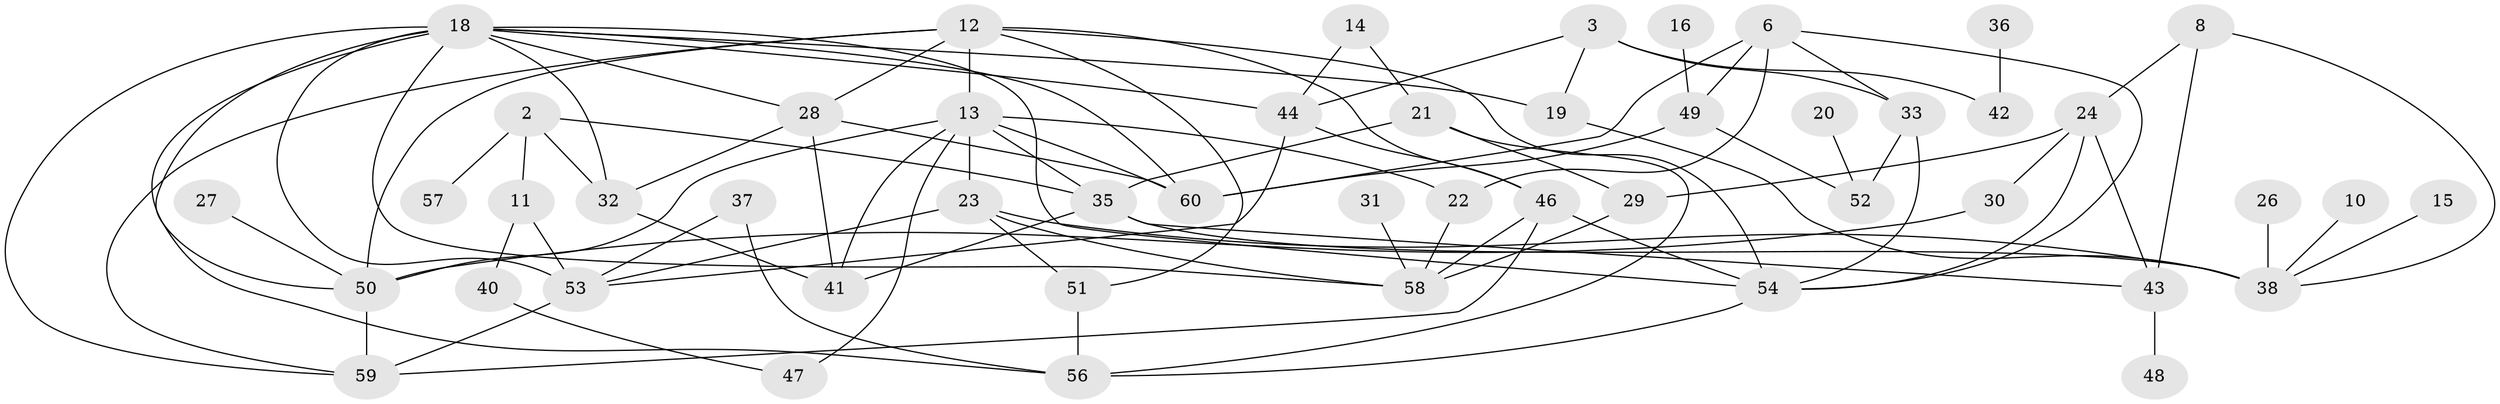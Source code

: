// original degree distribution, {4: 0.1610738255033557, 6: 0.026845637583892617, 5: 0.053691275167785234, 3: 0.19463087248322147, 0: 0.0738255033557047, 1: 0.21476510067114093, 2: 0.2550335570469799, 7: 0.013422818791946308, 9: 0.006711409395973154}
// Generated by graph-tools (version 1.1) at 2025/35/03/04/25 23:35:52]
// undirected, 49 vertices, 92 edges
graph export_dot {
  node [color=gray90,style=filled];
  2;
  3;
  6;
  8;
  10;
  11;
  12;
  13;
  14;
  15;
  16;
  18;
  19;
  20;
  21;
  22;
  23;
  24;
  26;
  27;
  28;
  29;
  30;
  31;
  32;
  33;
  35;
  36;
  37;
  38;
  40;
  41;
  42;
  43;
  44;
  46;
  47;
  48;
  49;
  50;
  51;
  52;
  53;
  54;
  56;
  57;
  58;
  59;
  60;
  2 -- 11 [weight=1.0];
  2 -- 32 [weight=1.0];
  2 -- 35 [weight=1.0];
  2 -- 57 [weight=1.0];
  3 -- 19 [weight=1.0];
  3 -- 33 [weight=2.0];
  3 -- 42 [weight=1.0];
  3 -- 44 [weight=1.0];
  6 -- 22 [weight=1.0];
  6 -- 33 [weight=1.0];
  6 -- 49 [weight=2.0];
  6 -- 54 [weight=1.0];
  6 -- 60 [weight=1.0];
  8 -- 24 [weight=1.0];
  8 -- 38 [weight=1.0];
  8 -- 43 [weight=1.0];
  10 -- 38 [weight=1.0];
  11 -- 40 [weight=1.0];
  11 -- 53 [weight=2.0];
  12 -- 13 [weight=1.0];
  12 -- 28 [weight=1.0];
  12 -- 46 [weight=1.0];
  12 -- 50 [weight=1.0];
  12 -- 51 [weight=1.0];
  12 -- 54 [weight=1.0];
  12 -- 59 [weight=1.0];
  13 -- 22 [weight=1.0];
  13 -- 23 [weight=1.0];
  13 -- 35 [weight=1.0];
  13 -- 41 [weight=1.0];
  13 -- 47 [weight=1.0];
  13 -- 50 [weight=1.0];
  13 -- 60 [weight=1.0];
  14 -- 21 [weight=1.0];
  14 -- 44 [weight=1.0];
  15 -- 38 [weight=1.0];
  16 -- 49 [weight=1.0];
  18 -- 19 [weight=1.0];
  18 -- 28 [weight=1.0];
  18 -- 32 [weight=1.0];
  18 -- 44 [weight=1.0];
  18 -- 50 [weight=1.0];
  18 -- 53 [weight=2.0];
  18 -- 54 [weight=1.0];
  18 -- 56 [weight=1.0];
  18 -- 58 [weight=1.0];
  18 -- 59 [weight=1.0];
  18 -- 60 [weight=1.0];
  19 -- 38 [weight=1.0];
  20 -- 52 [weight=1.0];
  21 -- 29 [weight=1.0];
  21 -- 35 [weight=1.0];
  21 -- 56 [weight=1.0];
  22 -- 58 [weight=1.0];
  23 -- 38 [weight=1.0];
  23 -- 51 [weight=1.0];
  23 -- 53 [weight=1.0];
  23 -- 58 [weight=1.0];
  24 -- 29 [weight=1.0];
  24 -- 30 [weight=1.0];
  24 -- 43 [weight=1.0];
  24 -- 54 [weight=1.0];
  26 -- 38 [weight=1.0];
  27 -- 50 [weight=1.0];
  28 -- 32 [weight=1.0];
  28 -- 41 [weight=1.0];
  28 -- 60 [weight=1.0];
  29 -- 58 [weight=1.0];
  30 -- 50 [weight=1.0];
  31 -- 58 [weight=2.0];
  32 -- 41 [weight=1.0];
  33 -- 52 [weight=2.0];
  33 -- 54 [weight=1.0];
  35 -- 38 [weight=1.0];
  35 -- 41 [weight=2.0];
  35 -- 43 [weight=1.0];
  36 -- 42 [weight=1.0];
  37 -- 53 [weight=1.0];
  37 -- 56 [weight=1.0];
  40 -- 47 [weight=1.0];
  43 -- 48 [weight=1.0];
  44 -- 46 [weight=1.0];
  44 -- 53 [weight=1.0];
  46 -- 54 [weight=1.0];
  46 -- 58 [weight=2.0];
  46 -- 59 [weight=1.0];
  49 -- 52 [weight=1.0];
  49 -- 60 [weight=1.0];
  50 -- 59 [weight=1.0];
  51 -- 56 [weight=1.0];
  53 -- 59 [weight=1.0];
  54 -- 56 [weight=1.0];
}
